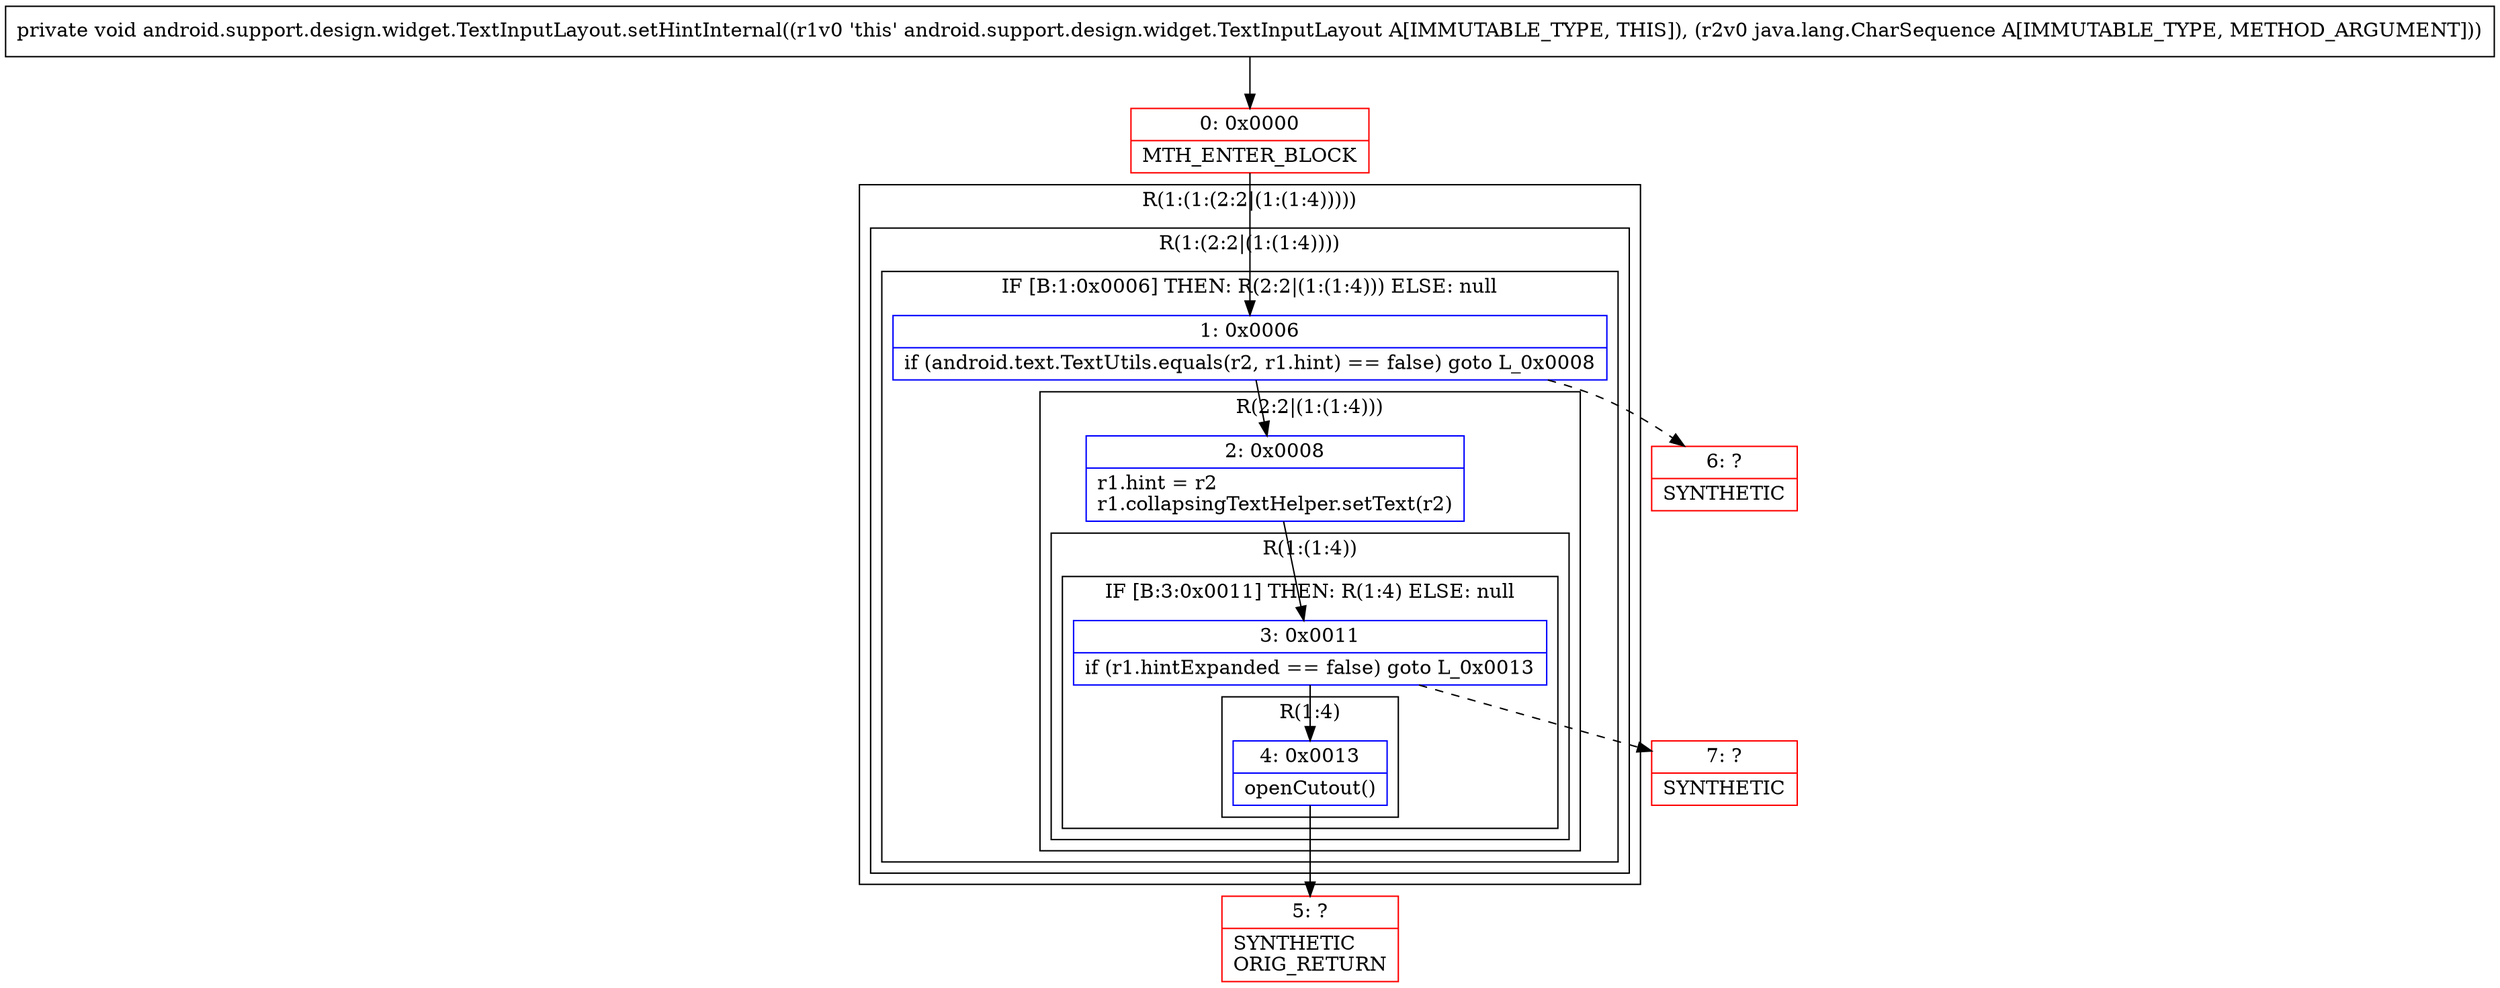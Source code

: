 digraph "CFG forandroid.support.design.widget.TextInputLayout.setHintInternal(Ljava\/lang\/CharSequence;)V" {
subgraph cluster_Region_909187038 {
label = "R(1:(1:(2:2|(1:(1:4)))))";
node [shape=record,color=blue];
subgraph cluster_Region_328067510 {
label = "R(1:(2:2|(1:(1:4))))";
node [shape=record,color=blue];
subgraph cluster_IfRegion_715561516 {
label = "IF [B:1:0x0006] THEN: R(2:2|(1:(1:4))) ELSE: null";
node [shape=record,color=blue];
Node_1 [shape=record,label="{1\:\ 0x0006|if (android.text.TextUtils.equals(r2, r1.hint) == false) goto L_0x0008\l}"];
subgraph cluster_Region_474999434 {
label = "R(2:2|(1:(1:4)))";
node [shape=record,color=blue];
Node_2 [shape=record,label="{2\:\ 0x0008|r1.hint = r2\lr1.collapsingTextHelper.setText(r2)\l}"];
subgraph cluster_Region_587104570 {
label = "R(1:(1:4))";
node [shape=record,color=blue];
subgraph cluster_IfRegion_1581390986 {
label = "IF [B:3:0x0011] THEN: R(1:4) ELSE: null";
node [shape=record,color=blue];
Node_3 [shape=record,label="{3\:\ 0x0011|if (r1.hintExpanded == false) goto L_0x0013\l}"];
subgraph cluster_Region_1084988052 {
label = "R(1:4)";
node [shape=record,color=blue];
Node_4 [shape=record,label="{4\:\ 0x0013|openCutout()\l}"];
}
}
}
}
}
}
}
Node_0 [shape=record,color=red,label="{0\:\ 0x0000|MTH_ENTER_BLOCK\l}"];
Node_5 [shape=record,color=red,label="{5\:\ ?|SYNTHETIC\lORIG_RETURN\l}"];
Node_6 [shape=record,color=red,label="{6\:\ ?|SYNTHETIC\l}"];
Node_7 [shape=record,color=red,label="{7\:\ ?|SYNTHETIC\l}"];
MethodNode[shape=record,label="{private void android.support.design.widget.TextInputLayout.setHintInternal((r1v0 'this' android.support.design.widget.TextInputLayout A[IMMUTABLE_TYPE, THIS]), (r2v0 java.lang.CharSequence A[IMMUTABLE_TYPE, METHOD_ARGUMENT])) }"];
MethodNode -> Node_0;
Node_1 -> Node_2;
Node_1 -> Node_6[style=dashed];
Node_2 -> Node_3;
Node_3 -> Node_4;
Node_3 -> Node_7[style=dashed];
Node_4 -> Node_5;
Node_0 -> Node_1;
}


